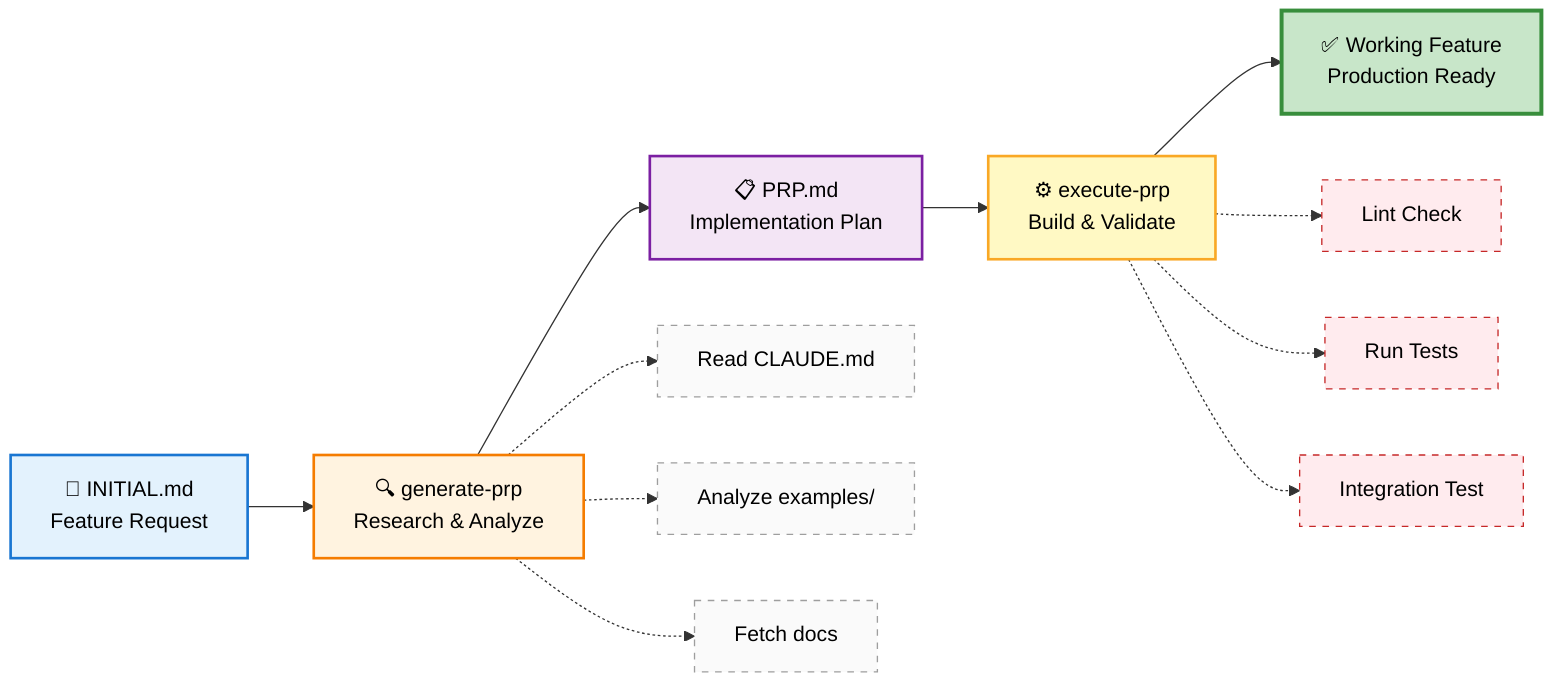 %% Context Engineering Workflow
%% Light theme optimized for presentations

graph LR
    A["📝 INITIAL.md<br/>Feature Request"] --> B["🔍 generate-prp<br/>Research & Analyze"]
    B --> C["📋 PRP.md<br/>Implementation Plan"]
    C --> D["⚙️ execute-prp<br/>Build & Validate"]
    D --> E["✅ Working Feature<br/>Production Ready"]

    B -.-> F["Read CLAUDE.md"]
    B -.-> G["Analyze examples/"]
    B -.-> H["Fetch docs"]

    D -.-> I["Lint Check"]
    D -.-> J["Run Tests"]
    D -.-> K["Integration Test"]

    style A fill:#e3f2fd,stroke:#1976d2,stroke-width:2px,color:#000
    style B fill:#fff3e0,stroke:#f57c00,stroke-width:2px,color:#000
    style C fill:#f3e5f5,stroke:#7b1fa2,stroke-width:2px,color:#000
    style D fill:#fff9c4,stroke:#f9a825,stroke-width:2px,color:#000
    style E fill:#c8e6c9,stroke:#388e3c,stroke-width:3px,color:#000

    style F fill:#fafafa,stroke:#9e9e9e,stroke-dasharray: 5 5,color:#000
    style G fill:#fafafa,stroke:#9e9e9e,stroke-dasharray: 5 5,color:#000
    style H fill:#fafafa,stroke:#9e9e9e,stroke-dasharray: 5 5,color:#000

    style I fill:#ffebee,stroke:#c62828,stroke-dasharray: 5 5,color:#000
    style J fill:#ffebee,stroke:#c62828,stroke-dasharray: 5 5,color:#000
    style K fill:#ffebee,stroke:#c62828,stroke-dasharray: 5 5,color:#000